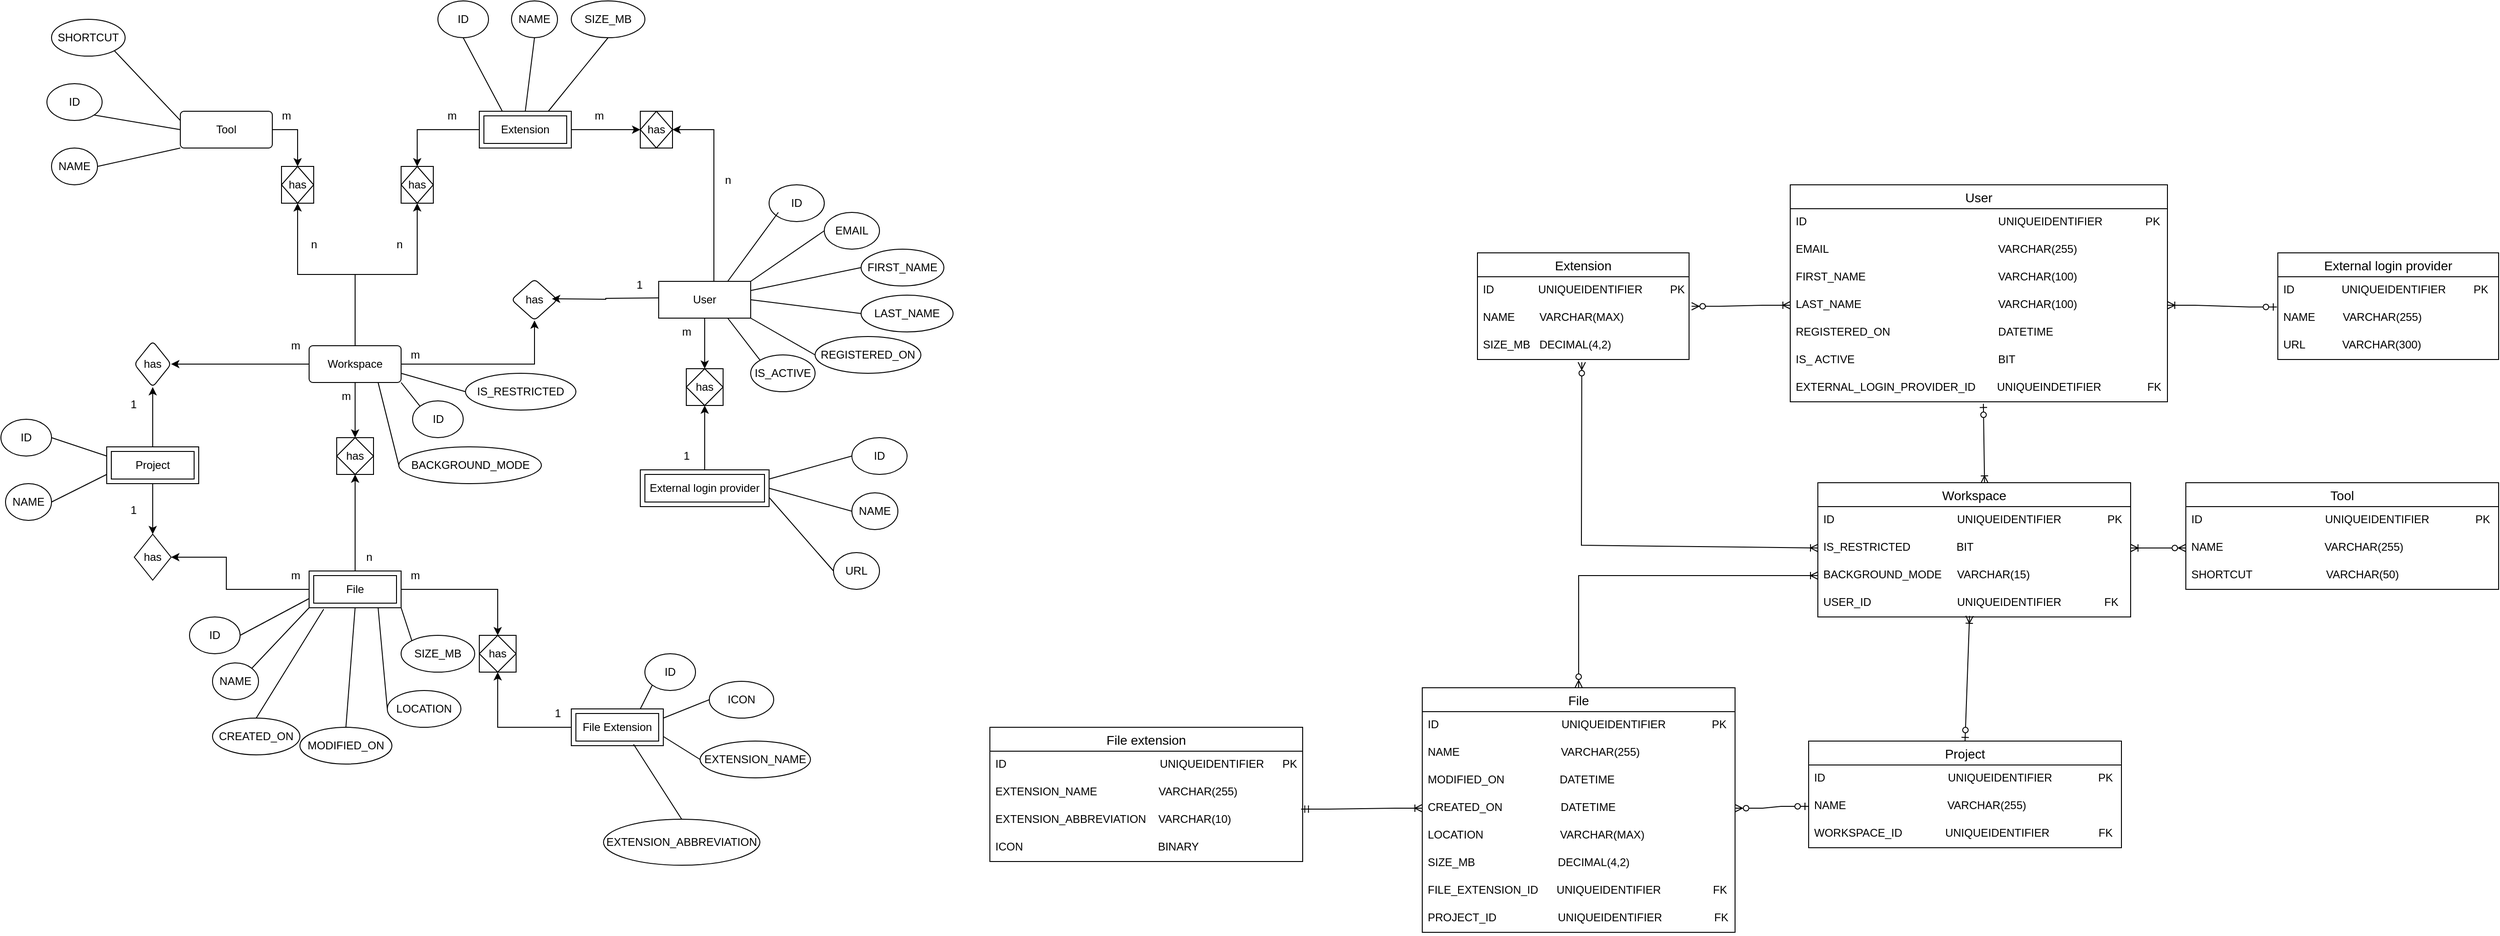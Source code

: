 <mxfile version="24.9.1">
  <diagram name="Page-1" id="5I0gq4m4eIk-njCCJgi4">
    <mxGraphModel dx="1590" dy="997" grid="1" gridSize="10" guides="1" tooltips="1" connect="1" arrows="1" fold="1" page="1" pageScale="1" pageWidth="850" pageHeight="1100" math="0" shadow="0">
      <root>
        <mxCell id="0" />
        <mxCell id="1" parent="0" />
        <mxCell id="QxzIvFPPsnq7uUaEhteo-12" value="" style="edgeStyle=orthogonalEdgeStyle;rounded=0;orthogonalLoop=1;jettySize=auto;html=1;" parent="1" source="QxzIvFPPsnq7uUaEhteo-4" target="QxzIvFPPsnq7uUaEhteo-10" edge="1">
          <mxGeometry relative="1" as="geometry" />
        </mxCell>
        <mxCell id="QxzIvFPPsnq7uUaEhteo-20" value="" style="edgeStyle=orthogonalEdgeStyle;rounded=0;orthogonalLoop=1;jettySize=auto;html=1;" parent="1" source="QxzIvFPPsnq7uUaEhteo-4" target="QxzIvFPPsnq7uUaEhteo-19" edge="1">
          <mxGeometry relative="1" as="geometry" />
        </mxCell>
        <mxCell id="QxzIvFPPsnq7uUaEhteo-4" value="Project" style="shape=ext;margin=3;double=1;whiteSpace=wrap;html=1;align=center;" parent="1" vertex="1">
          <mxGeometry x="120" y="555" width="100" height="40" as="geometry" />
        </mxCell>
        <mxCell id="QxzIvFPPsnq7uUaEhteo-11" value="" style="edgeStyle=orthogonalEdgeStyle;rounded=0;orthogonalLoop=1;jettySize=auto;html=1;" parent="1" source="QxzIvFPPsnq7uUaEhteo-5" target="QxzIvFPPsnq7uUaEhteo-10" edge="1">
          <mxGeometry relative="1" as="geometry" />
        </mxCell>
        <mxCell id="QxzIvFPPsnq7uUaEhteo-26" value="" style="edgeStyle=orthogonalEdgeStyle;rounded=0;orthogonalLoop=1;jettySize=auto;html=1;" parent="1" source="QxzIvFPPsnq7uUaEhteo-5" target="QxzIvFPPsnq7uUaEhteo-24" edge="1">
          <mxGeometry relative="1" as="geometry" />
        </mxCell>
        <mxCell id="QxzIvFPPsnq7uUaEhteo-32" value="" style="edgeStyle=orthogonalEdgeStyle;rounded=0;orthogonalLoop=1;jettySize=auto;html=1;" parent="1" source="QxzIvFPPsnq7uUaEhteo-5" target="QxzIvFPPsnq7uUaEhteo-31" edge="1">
          <mxGeometry relative="1" as="geometry" />
        </mxCell>
        <mxCell id="QxzIvFPPsnq7uUaEhteo-39" style="edgeStyle=orthogonalEdgeStyle;rounded=0;orthogonalLoop=1;jettySize=auto;html=1;entryX=0.5;entryY=1;entryDx=0;entryDy=0;" parent="1" source="QxzIvFPPsnq7uUaEhteo-5" target="QxzIvFPPsnq7uUaEhteo-37" edge="1">
          <mxGeometry relative="1" as="geometry" />
        </mxCell>
        <mxCell id="QxzIvFPPsnq7uUaEhteo-49" value="" style="edgeStyle=orthogonalEdgeStyle;rounded=0;orthogonalLoop=1;jettySize=auto;html=1;" parent="1" source="QxzIvFPPsnq7uUaEhteo-5" target="QxzIvFPPsnq7uUaEhteo-48" edge="1">
          <mxGeometry relative="1" as="geometry" />
        </mxCell>
        <mxCell id="QxzIvFPPsnq7uUaEhteo-5" value="Workspace" style="rounded=1;arcSize=10;whiteSpace=wrap;html=1;align=center;" parent="1" vertex="1">
          <mxGeometry x="340" y="445" width="100" height="40" as="geometry" />
        </mxCell>
        <mxCell id="QxzIvFPPsnq7uUaEhteo-21" value="" style="edgeStyle=orthogonalEdgeStyle;rounded=0;orthogonalLoop=1;jettySize=auto;html=1;exitX=0;exitY=0.5;exitDx=0;exitDy=0;entryX=1;entryY=0.5;entryDx=0;entryDy=0;" parent="1" target="QxzIvFPPsnq7uUaEhteo-19" edge="1">
          <mxGeometry relative="1" as="geometry">
            <Array as="points">
              <mxPoint x="250" y="710" />
              <mxPoint x="250" y="675" />
            </Array>
            <mxPoint x="339.94" y="710.01" as="sourcePoint" />
            <mxPoint x="169.999" y="699.936" as="targetPoint" />
          </mxGeometry>
        </mxCell>
        <mxCell id="QxzIvFPPsnq7uUaEhteo-25" value="" style="edgeStyle=orthogonalEdgeStyle;rounded=0;orthogonalLoop=1;jettySize=auto;html=1;" parent="1" source="QxzIvFPPsnq7uUaEhteo-6" target="QxzIvFPPsnq7uUaEhteo-24" edge="1">
          <mxGeometry relative="1" as="geometry" />
        </mxCell>
        <mxCell id="16yrcvZxFUf8P6aVs9JN-54" style="edgeStyle=orthogonalEdgeStyle;rounded=0;orthogonalLoop=1;jettySize=auto;html=1;exitX=1;exitY=0.5;exitDx=0;exitDy=0;" parent="1" source="QxzIvFPPsnq7uUaEhteo-6" target="16yrcvZxFUf8P6aVs9JN-53" edge="1">
          <mxGeometry relative="1" as="geometry" />
        </mxCell>
        <mxCell id="QxzIvFPPsnq7uUaEhteo-6" value="File" style="shape=ext;margin=3;double=1;whiteSpace=wrap;html=1;align=center;" parent="1" vertex="1">
          <mxGeometry x="340" y="690" width="100" height="40" as="geometry" />
        </mxCell>
        <mxCell id="QxzIvFPPsnq7uUaEhteo-38" value="" style="edgeStyle=orthogonalEdgeStyle;rounded=0;orthogonalLoop=1;jettySize=auto;html=1;" parent="1" source="QxzIvFPPsnq7uUaEhteo-7" target="QxzIvFPPsnq7uUaEhteo-37" edge="1">
          <mxGeometry relative="1" as="geometry" />
        </mxCell>
        <mxCell id="QxzIvFPPsnq7uUaEhteo-44" value="" style="edgeStyle=orthogonalEdgeStyle;rounded=0;orthogonalLoop=1;jettySize=auto;html=1;" parent="1" source="QxzIvFPPsnq7uUaEhteo-7" target="QxzIvFPPsnq7uUaEhteo-43" edge="1">
          <mxGeometry relative="1" as="geometry" />
        </mxCell>
        <mxCell id="QxzIvFPPsnq7uUaEhteo-7" value="Extension" style="shape=ext;margin=3;double=1;whiteSpace=wrap;html=1;align=center;" parent="1" vertex="1">
          <mxGeometry x="525" y="190" width="100" height="40" as="geometry" />
        </mxCell>
        <mxCell id="QxzIvFPPsnq7uUaEhteo-33" style="edgeStyle=orthogonalEdgeStyle;rounded=0;orthogonalLoop=1;jettySize=auto;html=1;entryX=0.5;entryY=0;entryDx=0;entryDy=0;" parent="1" source="QxzIvFPPsnq7uUaEhteo-8" target="QxzIvFPPsnq7uUaEhteo-31" edge="1">
          <mxGeometry relative="1" as="geometry" />
        </mxCell>
        <mxCell id="QxzIvFPPsnq7uUaEhteo-8" value="Tool" style="rounded=1;arcSize=10;whiteSpace=wrap;html=1;align=center;" parent="1" vertex="1">
          <mxGeometry x="200" y="190" width="100" height="40" as="geometry" />
        </mxCell>
        <mxCell id="QxzIvFPPsnq7uUaEhteo-10" value="has" style="rhombus;whiteSpace=wrap;html=1;rounded=1;arcSize=10;" parent="1" vertex="1">
          <mxGeometry x="150" y="440" width="40" height="50" as="geometry" />
        </mxCell>
        <mxCell id="QxzIvFPPsnq7uUaEhteo-14" value="1" style="text;strokeColor=none;fillColor=none;spacingLeft=4;spacingRight=4;overflow=hidden;rotatable=0;points=[[0,0.5],[1,0.5]];portConstraint=eastwest;fontSize=12;whiteSpace=wrap;html=1;" parent="1" vertex="1">
          <mxGeometry x="140" y="495" width="40" height="30" as="geometry" />
        </mxCell>
        <mxCell id="QxzIvFPPsnq7uUaEhteo-15" value="m" style="text;html=1;align=center;verticalAlign=middle;resizable=0;points=[];autosize=1;strokeColor=none;fillColor=none;" parent="1" vertex="1">
          <mxGeometry x="310" y="430" width="30" height="30" as="geometry" />
        </mxCell>
        <mxCell id="QxzIvFPPsnq7uUaEhteo-19" value="has" style="rhombus;whiteSpace=wrap;html=1;" parent="1" vertex="1">
          <mxGeometry x="150" y="650" width="40" height="50" as="geometry" />
        </mxCell>
        <mxCell id="QxzIvFPPsnq7uUaEhteo-22" value="m" style="text;html=1;align=center;verticalAlign=middle;resizable=0;points=[];autosize=1;strokeColor=none;fillColor=none;" parent="1" vertex="1">
          <mxGeometry x="310" y="680" width="30" height="30" as="geometry" />
        </mxCell>
        <mxCell id="QxzIvFPPsnq7uUaEhteo-23" value="1" style="text;strokeColor=none;fillColor=none;spacingLeft=4;spacingRight=4;overflow=hidden;rotatable=0;points=[[0,0.5],[1,0.5]];portConstraint=eastwest;fontSize=12;whiteSpace=wrap;html=1;" parent="1" vertex="1">
          <mxGeometry x="140" y="610" width="40" height="30" as="geometry" />
        </mxCell>
        <mxCell id="QxzIvFPPsnq7uUaEhteo-24" value="has" style="shape=associativeEntity;whiteSpace=wrap;html=1;align=center;" parent="1" vertex="1">
          <mxGeometry x="370" y="545" width="40" height="40" as="geometry" />
        </mxCell>
        <mxCell id="QxzIvFPPsnq7uUaEhteo-28" value="n" style="text;html=1;align=center;verticalAlign=middle;resizable=0;points=[];autosize=1;strokeColor=none;fillColor=none;" parent="1" vertex="1">
          <mxGeometry x="390" y="660" width="30" height="30" as="geometry" />
        </mxCell>
        <mxCell id="QxzIvFPPsnq7uUaEhteo-31" value="has" style="shape=associativeEntity;whiteSpace=wrap;html=1;align=center;" parent="1" vertex="1">
          <mxGeometry x="310" y="250" width="35" height="40" as="geometry" />
        </mxCell>
        <mxCell id="QxzIvFPPsnq7uUaEhteo-34" value="m" style="text;html=1;align=center;verticalAlign=middle;resizable=0;points=[];autosize=1;strokeColor=none;fillColor=none;" parent="1" vertex="1">
          <mxGeometry x="300" y="180" width="30" height="30" as="geometry" />
        </mxCell>
        <mxCell id="QxzIvFPPsnq7uUaEhteo-35" value="n" style="text;html=1;align=center;verticalAlign=middle;resizable=0;points=[];autosize=1;strokeColor=none;fillColor=none;" parent="1" vertex="1">
          <mxGeometry x="330" y="320" width="30" height="30" as="geometry" />
        </mxCell>
        <mxCell id="QxzIvFPPsnq7uUaEhteo-37" value="has" style="shape=associativeEntity;whiteSpace=wrap;html=1;align=center;" parent="1" vertex="1">
          <mxGeometry x="440" y="250" width="35" height="40" as="geometry" />
        </mxCell>
        <mxCell id="QxzIvFPPsnq7uUaEhteo-40" value="n" style="text;html=1;align=center;verticalAlign=middle;resizable=0;points=[];autosize=1;strokeColor=none;fillColor=none;" parent="1" vertex="1">
          <mxGeometry x="422.5" y="320" width="30" height="30" as="geometry" />
        </mxCell>
        <mxCell id="QxzIvFPPsnq7uUaEhteo-41" value="m" style="text;html=1;align=center;verticalAlign=middle;resizable=0;points=[];autosize=1;strokeColor=none;fillColor=none;" parent="1" vertex="1">
          <mxGeometry x="480" y="180" width="30" height="30" as="geometry" />
        </mxCell>
        <mxCell id="QxzIvFPPsnq7uUaEhteo-45" style="edgeStyle=orthogonalEdgeStyle;rounded=0;orthogonalLoop=1;jettySize=auto;html=1;" parent="1" source="QxzIvFPPsnq7uUaEhteo-42" target="QxzIvFPPsnq7uUaEhteo-43" edge="1">
          <mxGeometry relative="1" as="geometry">
            <Array as="points">
              <mxPoint x="780" y="210" />
            </Array>
          </mxGeometry>
        </mxCell>
        <mxCell id="16yrcvZxFUf8P6aVs9JN-19" value="" style="edgeStyle=orthogonalEdgeStyle;rounded=0;orthogonalLoop=1;jettySize=auto;html=1;" parent="1" source="QxzIvFPPsnq7uUaEhteo-42" target="16yrcvZxFUf8P6aVs9JN-18" edge="1">
          <mxGeometry relative="1" as="geometry" />
        </mxCell>
        <mxCell id="QxzIvFPPsnq7uUaEhteo-42" value="User" style="whiteSpace=wrap;html=1;align=center;" parent="1" vertex="1">
          <mxGeometry x="720" y="375" width="100" height="40" as="geometry" />
        </mxCell>
        <mxCell id="QxzIvFPPsnq7uUaEhteo-43" value="has" style="shape=associativeEntity;whiteSpace=wrap;html=1;align=center;" parent="1" vertex="1">
          <mxGeometry x="700" y="190" width="35" height="40" as="geometry" />
        </mxCell>
        <mxCell id="QxzIvFPPsnq7uUaEhteo-46" value="m" style="text;html=1;align=center;verticalAlign=middle;resizable=0;points=[];autosize=1;strokeColor=none;fillColor=none;" parent="1" vertex="1">
          <mxGeometry x="640" y="180" width="30" height="30" as="geometry" />
        </mxCell>
        <mxCell id="QxzIvFPPsnq7uUaEhteo-47" value="n" style="text;html=1;align=center;verticalAlign=middle;resizable=0;points=[];autosize=1;strokeColor=none;fillColor=none;" parent="1" vertex="1">
          <mxGeometry x="780" y="250" width="30" height="30" as="geometry" />
        </mxCell>
        <mxCell id="QxzIvFPPsnq7uUaEhteo-48" value="has" style="rhombus;whiteSpace=wrap;html=1;rounded=1;arcSize=10;" parent="1" vertex="1">
          <mxGeometry x="560" y="372.5" width="50" height="45" as="geometry" />
        </mxCell>
        <mxCell id="QxzIvFPPsnq7uUaEhteo-50" style="edgeStyle=orthogonalEdgeStyle;rounded=0;orthogonalLoop=1;jettySize=auto;html=1;entryX=0.88;entryY=0.522;entryDx=0;entryDy=0;entryPerimeter=0;" parent="1" edge="1">
          <mxGeometry relative="1" as="geometry">
            <mxPoint x="720" y="393" as="sourcePoint" />
            <mxPoint x="604" y="393.99" as="targetPoint" />
          </mxGeometry>
        </mxCell>
        <mxCell id="QxzIvFPPsnq7uUaEhteo-51" value="1" style="text;strokeColor=none;fillColor=none;spacingLeft=4;spacingRight=4;overflow=hidden;rotatable=0;points=[[0,0.5],[1,0.5]];portConstraint=eastwest;fontSize=12;whiteSpace=wrap;html=1;" parent="1" vertex="1">
          <mxGeometry x="690" y="365" width="40" height="30" as="geometry" />
        </mxCell>
        <mxCell id="QxzIvFPPsnq7uUaEhteo-52" value="m" style="text;html=1;align=center;verticalAlign=middle;resizable=0;points=[];autosize=1;strokeColor=none;fillColor=none;" parent="1" vertex="1">
          <mxGeometry x="440" y="440" width="30" height="30" as="geometry" />
        </mxCell>
        <mxCell id="16yrcvZxFUf8P6aVs9JN-1" value="ID" style="ellipse;whiteSpace=wrap;html=1;" parent="1" vertex="1">
          <mxGeometry x="55" y="160" width="60" height="40" as="geometry" />
        </mxCell>
        <mxCell id="16yrcvZxFUf8P6aVs9JN-2" value="SHORTCUT" style="ellipse;whiteSpace=wrap;html=1;" parent="1" vertex="1">
          <mxGeometry x="60" y="90" width="80" height="40" as="geometry" />
        </mxCell>
        <mxCell id="16yrcvZxFUf8P6aVs9JN-3" value="NAME" style="ellipse;whiteSpace=wrap;html=1;" parent="1" vertex="1">
          <mxGeometry x="60" y="230" width="50" height="40" as="geometry" />
        </mxCell>
        <mxCell id="16yrcvZxFUf8P6aVs9JN-14" value="" style="endArrow=none;html=1;rounded=0;exitX=1;exitY=0.5;exitDx=0;exitDy=0;entryX=0;entryY=1;entryDx=0;entryDy=0;" parent="1" source="16yrcvZxFUf8P6aVs9JN-3" target="QxzIvFPPsnq7uUaEhteo-8" edge="1">
          <mxGeometry width="50" height="50" relative="1" as="geometry">
            <mxPoint x="110" y="260" as="sourcePoint" />
            <mxPoint x="200" y="220" as="targetPoint" />
          </mxGeometry>
        </mxCell>
        <mxCell id="16yrcvZxFUf8P6aVs9JN-15" value="" style="endArrow=none;html=1;rounded=0;exitX=1;exitY=1;exitDx=0;exitDy=0;" parent="1" source="16yrcvZxFUf8P6aVs9JN-1" edge="1">
          <mxGeometry width="50" height="50" relative="1" as="geometry">
            <mxPoint x="150" y="200" as="sourcePoint" />
            <mxPoint x="200" y="210" as="targetPoint" />
          </mxGeometry>
        </mxCell>
        <mxCell id="16yrcvZxFUf8P6aVs9JN-16" value="" style="endArrow=none;html=1;rounded=0;exitX=0;exitY=0.25;exitDx=0;exitDy=0;entryX=1;entryY=1;entryDx=0;entryDy=0;" parent="1" source="QxzIvFPPsnq7uUaEhteo-8" target="16yrcvZxFUf8P6aVs9JN-2" edge="1">
          <mxGeometry width="50" height="50" relative="1" as="geometry">
            <mxPoint x="190" y="180" as="sourcePoint" />
            <mxPoint x="240" y="130" as="targetPoint" />
          </mxGeometry>
        </mxCell>
        <mxCell id="16yrcvZxFUf8P6aVs9JN-20" value="" style="edgeStyle=orthogonalEdgeStyle;rounded=0;orthogonalLoop=1;jettySize=auto;html=1;" parent="1" source="16yrcvZxFUf8P6aVs9JN-17" target="16yrcvZxFUf8P6aVs9JN-18" edge="1">
          <mxGeometry relative="1" as="geometry" />
        </mxCell>
        <mxCell id="16yrcvZxFUf8P6aVs9JN-17" value="External login provider" style="shape=ext;margin=3;double=1;whiteSpace=wrap;html=1;align=center;" parent="1" vertex="1">
          <mxGeometry x="700" y="580" width="140" height="40" as="geometry" />
        </mxCell>
        <mxCell id="16yrcvZxFUf8P6aVs9JN-18" value="has" style="shape=associativeEntity;whiteSpace=wrap;html=1;align=center;" parent="1" vertex="1">
          <mxGeometry x="750" y="470" width="40" height="40" as="geometry" />
        </mxCell>
        <mxCell id="16yrcvZxFUf8P6aVs9JN-21" value="1" style="text;html=1;align=center;verticalAlign=middle;resizable=0;points=[];autosize=1;strokeColor=none;fillColor=none;" parent="1" vertex="1">
          <mxGeometry x="735" y="550" width="30" height="30" as="geometry" />
        </mxCell>
        <mxCell id="16yrcvZxFUf8P6aVs9JN-22" value="m" style="text;html=1;align=center;verticalAlign=middle;resizable=0;points=[];autosize=1;strokeColor=none;fillColor=none;" parent="1" vertex="1">
          <mxGeometry x="735" y="415" width="30" height="30" as="geometry" />
        </mxCell>
        <mxCell id="16yrcvZxFUf8P6aVs9JN-25" value="ID" style="ellipse;whiteSpace=wrap;html=1;" parent="1" vertex="1">
          <mxGeometry x="930" y="545" width="60" height="40" as="geometry" />
        </mxCell>
        <mxCell id="16yrcvZxFUf8P6aVs9JN-26" value="NAME" style="ellipse;whiteSpace=wrap;html=1;" parent="1" vertex="1">
          <mxGeometry x="930" y="605" width="50" height="40" as="geometry" />
        </mxCell>
        <mxCell id="16yrcvZxFUf8P6aVs9JN-27" value="URL" style="ellipse;whiteSpace=wrap;html=1;" parent="1" vertex="1">
          <mxGeometry x="910" y="670" width="50" height="40" as="geometry" />
        </mxCell>
        <mxCell id="16yrcvZxFUf8P6aVs9JN-28" value="" style="endArrow=none;html=1;rounded=0;entryX=0;entryY=0.5;entryDx=0;entryDy=0;exitX=1;exitY=0.75;exitDx=0;exitDy=0;" parent="1" source="16yrcvZxFUf8P6aVs9JN-17" target="16yrcvZxFUf8P6aVs9JN-27" edge="1">
          <mxGeometry width="50" height="50" relative="1" as="geometry">
            <mxPoint x="830" y="700" as="sourcePoint" />
            <mxPoint x="880" y="650" as="targetPoint" />
          </mxGeometry>
        </mxCell>
        <mxCell id="16yrcvZxFUf8P6aVs9JN-29" value="" style="endArrow=none;html=1;rounded=0;entryX=0;entryY=0.5;entryDx=0;entryDy=0;exitX=1;exitY=0.5;exitDx=0;exitDy=0;" parent="1" source="16yrcvZxFUf8P6aVs9JN-17" target="16yrcvZxFUf8P6aVs9JN-26" edge="1">
          <mxGeometry width="50" height="50" relative="1" as="geometry">
            <mxPoint x="840" y="645" as="sourcePoint" />
            <mxPoint x="890" y="595" as="targetPoint" />
          </mxGeometry>
        </mxCell>
        <mxCell id="16yrcvZxFUf8P6aVs9JN-30" value="" style="endArrow=none;html=1;rounded=0;exitX=0;exitY=0.5;exitDx=0;exitDy=0;entryX=1;entryY=0.25;entryDx=0;entryDy=0;" parent="1" source="16yrcvZxFUf8P6aVs9JN-25" target="16yrcvZxFUf8P6aVs9JN-17" edge="1">
          <mxGeometry width="50" height="50" relative="1" as="geometry">
            <mxPoint x="930" y="570" as="sourcePoint" />
            <mxPoint x="840" y="460" as="targetPoint" />
          </mxGeometry>
        </mxCell>
        <mxCell id="16yrcvZxFUf8P6aVs9JN-32" value="ID" style="ellipse;whiteSpace=wrap;html=1;" parent="1" vertex="1">
          <mxGeometry x="840" y="270" width="60" height="40" as="geometry" />
        </mxCell>
        <mxCell id="16yrcvZxFUf8P6aVs9JN-33" value="EMAIL" style="ellipse;whiteSpace=wrap;html=1;" parent="1" vertex="1">
          <mxGeometry x="900" y="300" width="60" height="40" as="geometry" />
        </mxCell>
        <mxCell id="16yrcvZxFUf8P6aVs9JN-34" value="FIRST_NAME" style="ellipse;whiteSpace=wrap;html=1;" parent="1" vertex="1">
          <mxGeometry x="940" y="340" width="90" height="40" as="geometry" />
        </mxCell>
        <mxCell id="16yrcvZxFUf8P6aVs9JN-35" value="LAST_NAME" style="ellipse;whiteSpace=wrap;html=1;" parent="1" vertex="1">
          <mxGeometry x="940" y="390" width="100" height="40" as="geometry" />
        </mxCell>
        <mxCell id="16yrcvZxFUf8P6aVs9JN-36" value="REGISTERED_ON" style="ellipse;whiteSpace=wrap;html=1;" parent="1" vertex="1">
          <mxGeometry x="890" y="435" width="115" height="40" as="geometry" />
        </mxCell>
        <mxCell id="16yrcvZxFUf8P6aVs9JN-37" value="IS_ACTIVE" style="ellipse;whiteSpace=wrap;html=1;" parent="1" vertex="1">
          <mxGeometry x="820" y="455" width="70" height="40" as="geometry" />
        </mxCell>
        <mxCell id="16yrcvZxFUf8P6aVs9JN-38" value="" style="endArrow=none;html=1;rounded=0;entryX=0;entryY=0.5;entryDx=0;entryDy=0;exitX=1;exitY=0.25;exitDx=0;exitDy=0;" parent="1" source="QxzIvFPPsnq7uUaEhteo-42" target="16yrcvZxFUf8P6aVs9JN-34" edge="1">
          <mxGeometry width="50" height="50" relative="1" as="geometry">
            <mxPoint x="860" y="440" as="sourcePoint" />
            <mxPoint x="910" y="390" as="targetPoint" />
          </mxGeometry>
        </mxCell>
        <mxCell id="16yrcvZxFUf8P6aVs9JN-39" value="" style="endArrow=none;html=1;rounded=0;entryX=0;entryY=0.5;entryDx=0;entryDy=0;exitX=1;exitY=0;exitDx=0;exitDy=0;" parent="1" source="QxzIvFPPsnq7uUaEhteo-42" target="16yrcvZxFUf8P6aVs9JN-33" edge="1">
          <mxGeometry width="50" height="50" relative="1" as="geometry">
            <mxPoint x="840" y="410" as="sourcePoint" />
            <mxPoint x="890" y="360" as="targetPoint" />
          </mxGeometry>
        </mxCell>
        <mxCell id="16yrcvZxFUf8P6aVs9JN-40" value="" style="endArrow=none;html=1;rounded=0;entryX=0.167;entryY=0.75;entryDx=0;entryDy=0;entryPerimeter=0;exitX=0.75;exitY=0;exitDx=0;exitDy=0;" parent="1" source="QxzIvFPPsnq7uUaEhteo-42" target="16yrcvZxFUf8P6aVs9JN-32" edge="1">
          <mxGeometry width="50" height="50" relative="1" as="geometry">
            <mxPoint x="840" y="360" as="sourcePoint" />
            <mxPoint x="890" y="310" as="targetPoint" />
          </mxGeometry>
        </mxCell>
        <mxCell id="16yrcvZxFUf8P6aVs9JN-41" value="" style="endArrow=none;html=1;rounded=0;entryX=0;entryY=0.5;entryDx=0;entryDy=0;exitX=1;exitY=1;exitDx=0;exitDy=0;" parent="1" source="QxzIvFPPsnq7uUaEhteo-42" target="16yrcvZxFUf8P6aVs9JN-36" edge="1">
          <mxGeometry width="50" height="50" relative="1" as="geometry">
            <mxPoint x="820" y="420" as="sourcePoint" />
            <mxPoint x="890" y="435" as="targetPoint" />
          </mxGeometry>
        </mxCell>
        <mxCell id="16yrcvZxFUf8P6aVs9JN-42" value="" style="endArrow=none;html=1;rounded=0;entryX=0;entryY=0.5;entryDx=0;entryDy=0;exitX=1;exitY=0.5;exitDx=0;exitDy=0;" parent="1" source="QxzIvFPPsnq7uUaEhteo-42" target="16yrcvZxFUf8P6aVs9JN-35" edge="1">
          <mxGeometry width="50" height="50" relative="1" as="geometry">
            <mxPoint x="845" y="470" as="sourcePoint" />
            <mxPoint x="895" y="420" as="targetPoint" />
          </mxGeometry>
        </mxCell>
        <mxCell id="16yrcvZxFUf8P6aVs9JN-43" value="" style="endArrow=none;html=1;rounded=0;entryX=0;entryY=0;entryDx=0;entryDy=0;exitX=0.75;exitY=1;exitDx=0;exitDy=0;" parent="1" source="QxzIvFPPsnq7uUaEhteo-42" target="16yrcvZxFUf8P6aVs9JN-37" edge="1">
          <mxGeometry width="50" height="50" relative="1" as="geometry">
            <mxPoint x="590" y="450" as="sourcePoint" />
            <mxPoint x="640" y="400" as="targetPoint" />
          </mxGeometry>
        </mxCell>
        <mxCell id="16yrcvZxFUf8P6aVs9JN-55" style="edgeStyle=orthogonalEdgeStyle;rounded=0;orthogonalLoop=1;jettySize=auto;html=1;exitX=0;exitY=0.5;exitDx=0;exitDy=0;entryX=0.5;entryY=1;entryDx=0;entryDy=0;" parent="1" source="16yrcvZxFUf8P6aVs9JN-44" target="16yrcvZxFUf8P6aVs9JN-53" edge="1">
          <mxGeometry relative="1" as="geometry" />
        </mxCell>
        <mxCell id="16yrcvZxFUf8P6aVs9JN-44" value="File Extension" style="shape=ext;margin=3;double=1;whiteSpace=wrap;html=1;align=center;" parent="1" vertex="1">
          <mxGeometry x="625" y="840" width="100" height="40" as="geometry" />
        </mxCell>
        <mxCell id="16yrcvZxFUf8P6aVs9JN-45" value="EXTENSION_ABBREVIATION" style="ellipse;whiteSpace=wrap;html=1;" parent="1" vertex="1">
          <mxGeometry x="660" y="960" width="170" height="50" as="geometry" />
        </mxCell>
        <mxCell id="16yrcvZxFUf8P6aVs9JN-46" value="EXTENSION_NAME" style="ellipse;whiteSpace=wrap;html=1;" parent="1" vertex="1">
          <mxGeometry x="765" y="875" width="120" height="40" as="geometry" />
        </mxCell>
        <mxCell id="16yrcvZxFUf8P6aVs9JN-47" value="ID" style="ellipse;whiteSpace=wrap;html=1;" parent="1" vertex="1">
          <mxGeometry x="705" y="780" width="55" height="40" as="geometry" />
        </mxCell>
        <mxCell id="16yrcvZxFUf8P6aVs9JN-48" value="ICON" style="ellipse;whiteSpace=wrap;html=1;" parent="1" vertex="1">
          <mxGeometry x="775" y="810" width="70" height="40" as="geometry" />
        </mxCell>
        <mxCell id="16yrcvZxFUf8P6aVs9JN-49" value="" style="endArrow=none;html=1;rounded=0;entryX=0.5;entryY=0;entryDx=0;entryDy=0;exitX=0.677;exitY=0.963;exitDx=0;exitDy=0;exitPerimeter=0;" parent="1" source="16yrcvZxFUf8P6aVs9JN-44" target="16yrcvZxFUf8P6aVs9JN-45" edge="1">
          <mxGeometry width="50" height="50" relative="1" as="geometry">
            <mxPoint x="655" y="710" as="sourcePoint" />
            <mxPoint x="705" y="660" as="targetPoint" />
          </mxGeometry>
        </mxCell>
        <mxCell id="16yrcvZxFUf8P6aVs9JN-50" value="" style="endArrow=none;html=1;rounded=0;entryX=0;entryY=0.5;entryDx=0;entryDy=0;exitX=1;exitY=0.75;exitDx=0;exitDy=0;" parent="1" source="16yrcvZxFUf8P6aVs9JN-44" target="16yrcvZxFUf8P6aVs9JN-46" edge="1">
          <mxGeometry width="50" height="50" relative="1" as="geometry">
            <mxPoint x="718" y="881" as="sourcePoint" />
            <mxPoint x="705" y="660" as="targetPoint" />
          </mxGeometry>
        </mxCell>
        <mxCell id="16yrcvZxFUf8P6aVs9JN-51" value="" style="endArrow=none;html=1;rounded=0;entryX=0;entryY=0.5;entryDx=0;entryDy=0;exitX=1;exitY=0.25;exitDx=0;exitDy=0;" parent="1" source="16yrcvZxFUf8P6aVs9JN-44" target="16yrcvZxFUf8P6aVs9JN-48" edge="1">
          <mxGeometry width="50" height="50" relative="1" as="geometry">
            <mxPoint x="655" y="710" as="sourcePoint" />
            <mxPoint x="705" y="660" as="targetPoint" />
          </mxGeometry>
        </mxCell>
        <mxCell id="16yrcvZxFUf8P6aVs9JN-52" value="" style="endArrow=none;html=1;rounded=0;entryX=0;entryY=1;entryDx=0;entryDy=0;exitX=0.75;exitY=0;exitDx=0;exitDy=0;" parent="1" source="16yrcvZxFUf8P6aVs9JN-44" target="16yrcvZxFUf8P6aVs9JN-47" edge="1">
          <mxGeometry width="50" height="50" relative="1" as="geometry">
            <mxPoint x="655" y="710" as="sourcePoint" />
            <mxPoint x="705" y="660" as="targetPoint" />
          </mxGeometry>
        </mxCell>
        <mxCell id="16yrcvZxFUf8P6aVs9JN-53" value="has" style="shape=associativeEntity;whiteSpace=wrap;html=1;align=center;" parent="1" vertex="1">
          <mxGeometry x="525" y="760" width="40" height="40" as="geometry" />
        </mxCell>
        <mxCell id="16yrcvZxFUf8P6aVs9JN-56" value="m" style="text;html=1;align=center;verticalAlign=middle;resizable=0;points=[];autosize=1;strokeColor=none;fillColor=none;" parent="1" vertex="1">
          <mxGeometry x="440" y="680" width="30" height="30" as="geometry" />
        </mxCell>
        <mxCell id="16yrcvZxFUf8P6aVs9JN-57" value="1" style="text;html=1;align=center;verticalAlign=middle;resizable=0;points=[];autosize=1;strokeColor=none;fillColor=none;" parent="1" vertex="1">
          <mxGeometry x="595" y="830" width="30" height="30" as="geometry" />
        </mxCell>
        <mxCell id="16yrcvZxFUf8P6aVs9JN-58" value="ID" style="ellipse;whiteSpace=wrap;html=1;" parent="1" vertex="1">
          <mxGeometry x="210" y="740" width="55" height="40" as="geometry" />
        </mxCell>
        <mxCell id="16yrcvZxFUf8P6aVs9JN-59" value="NAME" style="ellipse;whiteSpace=wrap;html=1;" parent="1" vertex="1">
          <mxGeometry x="235" y="790" width="50" height="40" as="geometry" />
        </mxCell>
        <mxCell id="16yrcvZxFUf8P6aVs9JN-60" value="CREATED_ON" style="ellipse;whiteSpace=wrap;html=1;" parent="1" vertex="1">
          <mxGeometry x="235" y="850" width="95" height="40" as="geometry" />
        </mxCell>
        <mxCell id="16yrcvZxFUf8P6aVs9JN-61" value="MODIFIED_ON" style="ellipse;whiteSpace=wrap;html=1;" parent="1" vertex="1">
          <mxGeometry x="330" y="860" width="100" height="40" as="geometry" />
        </mxCell>
        <mxCell id="16yrcvZxFUf8P6aVs9JN-62" value="LOCATION" style="ellipse;whiteSpace=wrap;html=1;" parent="1" vertex="1">
          <mxGeometry x="425" y="820" width="80" height="40" as="geometry" />
        </mxCell>
        <mxCell id="16yrcvZxFUf8P6aVs9JN-63" value="SIZE_MB" style="ellipse;whiteSpace=wrap;html=1;" parent="1" vertex="1">
          <mxGeometry x="440" y="760" width="80" height="40" as="geometry" />
        </mxCell>
        <mxCell id="16yrcvZxFUf8P6aVs9JN-66" value="" style="endArrow=none;html=1;rounded=0;exitX=0;exitY=0;exitDx=0;exitDy=0;entryX=1;entryY=1;entryDx=0;entryDy=0;" parent="1" source="16yrcvZxFUf8P6aVs9JN-63" target="QxzIvFPPsnq7uUaEhteo-6" edge="1">
          <mxGeometry width="50" height="50" relative="1" as="geometry">
            <mxPoint x="590" y="680" as="sourcePoint" />
            <mxPoint x="640" y="630" as="targetPoint" />
          </mxGeometry>
        </mxCell>
        <mxCell id="16yrcvZxFUf8P6aVs9JN-67" value="" style="endArrow=none;html=1;rounded=0;exitX=0;exitY=0.5;exitDx=0;exitDy=0;entryX=0.75;entryY=1;entryDx=0;entryDy=0;" parent="1" source="16yrcvZxFUf8P6aVs9JN-62" target="QxzIvFPPsnq7uUaEhteo-6" edge="1">
          <mxGeometry width="50" height="50" relative="1" as="geometry">
            <mxPoint x="590" y="680" as="sourcePoint" />
            <mxPoint x="640" y="630" as="targetPoint" />
          </mxGeometry>
        </mxCell>
        <mxCell id="16yrcvZxFUf8P6aVs9JN-68" value="" style="endArrow=none;html=1;rounded=0;exitX=0.5;exitY=0;exitDx=0;exitDy=0;entryX=0.5;entryY=1;entryDx=0;entryDy=0;" parent="1" source="16yrcvZxFUf8P6aVs9JN-61" target="QxzIvFPPsnq7uUaEhteo-6" edge="1">
          <mxGeometry width="50" height="50" relative="1" as="geometry">
            <mxPoint x="590" y="680" as="sourcePoint" />
            <mxPoint x="640" y="630" as="targetPoint" />
          </mxGeometry>
        </mxCell>
        <mxCell id="16yrcvZxFUf8P6aVs9JN-69" value="" style="endArrow=none;html=1;rounded=0;exitX=0.5;exitY=0;exitDx=0;exitDy=0;entryX=0.159;entryY=1.037;entryDx=0;entryDy=0;entryPerimeter=0;" parent="1" source="16yrcvZxFUf8P6aVs9JN-60" target="QxzIvFPPsnq7uUaEhteo-6" edge="1">
          <mxGeometry width="50" height="50" relative="1" as="geometry">
            <mxPoint x="590" y="680" as="sourcePoint" />
            <mxPoint x="640" y="630" as="targetPoint" />
          </mxGeometry>
        </mxCell>
        <mxCell id="16yrcvZxFUf8P6aVs9JN-70" value="" style="endArrow=none;html=1;rounded=0;exitX=1;exitY=0;exitDx=0;exitDy=0;entryX=0;entryY=1;entryDx=0;entryDy=0;" parent="1" source="16yrcvZxFUf8P6aVs9JN-59" target="QxzIvFPPsnq7uUaEhteo-6" edge="1">
          <mxGeometry width="50" height="50" relative="1" as="geometry">
            <mxPoint x="590" y="680" as="sourcePoint" />
            <mxPoint x="640" y="630" as="targetPoint" />
          </mxGeometry>
        </mxCell>
        <mxCell id="16yrcvZxFUf8P6aVs9JN-71" value="" style="endArrow=none;html=1;rounded=0;exitX=1;exitY=0.5;exitDx=0;exitDy=0;entryX=0;entryY=0.75;entryDx=0;entryDy=0;" parent="1" source="16yrcvZxFUf8P6aVs9JN-58" target="QxzIvFPPsnq7uUaEhteo-6" edge="1">
          <mxGeometry width="50" height="50" relative="1" as="geometry">
            <mxPoint x="590" y="680" as="sourcePoint" />
            <mxPoint x="340" y="730" as="targetPoint" />
          </mxGeometry>
        </mxCell>
        <mxCell id="16yrcvZxFUf8P6aVs9JN-72" value="ID" style="ellipse;whiteSpace=wrap;html=1;" parent="1" vertex="1">
          <mxGeometry x="480" y="70" width="55" height="40" as="geometry" />
        </mxCell>
        <mxCell id="16yrcvZxFUf8P6aVs9JN-73" value="NAME" style="ellipse;whiteSpace=wrap;html=1;" parent="1" vertex="1">
          <mxGeometry x="560" y="70" width="50" height="40" as="geometry" />
        </mxCell>
        <mxCell id="16yrcvZxFUf8P6aVs9JN-74" value="SIZE_MB" style="ellipse;whiteSpace=wrap;html=1;" parent="1" vertex="1">
          <mxGeometry x="625" y="70" width="80" height="40" as="geometry" />
        </mxCell>
        <mxCell id="16yrcvZxFUf8P6aVs9JN-75" value="" style="endArrow=none;html=1;rounded=0;exitX=0.5;exitY=1;exitDx=0;exitDy=0;entryX=0.75;entryY=0;entryDx=0;entryDy=0;" parent="1" source="16yrcvZxFUf8P6aVs9JN-74" target="QxzIvFPPsnq7uUaEhteo-7" edge="1">
          <mxGeometry width="50" height="50" relative="1" as="geometry">
            <mxPoint x="580" y="330" as="sourcePoint" />
            <mxPoint x="630" y="280" as="targetPoint" />
          </mxGeometry>
        </mxCell>
        <mxCell id="16yrcvZxFUf8P6aVs9JN-76" value="" style="endArrow=none;html=1;rounded=0;exitX=0.5;exitY=1;exitDx=0;exitDy=0;entryX=0.5;entryY=0;entryDx=0;entryDy=0;" parent="1" source="16yrcvZxFUf8P6aVs9JN-73" target="QxzIvFPPsnq7uUaEhteo-7" edge="1">
          <mxGeometry width="50" height="50" relative="1" as="geometry">
            <mxPoint x="580" y="330" as="sourcePoint" />
            <mxPoint x="630" y="280" as="targetPoint" />
          </mxGeometry>
        </mxCell>
        <mxCell id="16yrcvZxFUf8P6aVs9JN-77" value="" style="endArrow=none;html=1;rounded=0;exitX=0.5;exitY=1;exitDx=0;exitDy=0;entryX=0.25;entryY=0;entryDx=0;entryDy=0;" parent="1" source="16yrcvZxFUf8P6aVs9JN-72" target="QxzIvFPPsnq7uUaEhteo-7" edge="1">
          <mxGeometry width="50" height="50" relative="1" as="geometry">
            <mxPoint x="580" y="330" as="sourcePoint" />
            <mxPoint x="630" y="280" as="targetPoint" />
          </mxGeometry>
        </mxCell>
        <mxCell id="16yrcvZxFUf8P6aVs9JN-78" value="ID" style="ellipse;whiteSpace=wrap;html=1;" parent="1" vertex="1">
          <mxGeometry x="5" y="525" width="55" height="40" as="geometry" />
        </mxCell>
        <mxCell id="16yrcvZxFUf8P6aVs9JN-79" value="NAME" style="ellipse;whiteSpace=wrap;html=1;" parent="1" vertex="1">
          <mxGeometry x="10" y="595" width="50" height="40" as="geometry" />
        </mxCell>
        <mxCell id="16yrcvZxFUf8P6aVs9JN-80" value="" style="endArrow=none;html=1;rounded=0;exitX=1;exitY=0.5;exitDx=0;exitDy=0;entryX=0;entryY=0.75;entryDx=0;entryDy=0;" parent="1" source="16yrcvZxFUf8P6aVs9JN-79" target="QxzIvFPPsnq7uUaEhteo-4" edge="1">
          <mxGeometry width="50" height="50" relative="1" as="geometry">
            <mxPoint x="580" y="560" as="sourcePoint" />
            <mxPoint x="630" y="510" as="targetPoint" />
          </mxGeometry>
        </mxCell>
        <mxCell id="16yrcvZxFUf8P6aVs9JN-81" value="" style="endArrow=none;html=1;rounded=0;exitX=1;exitY=0.5;exitDx=0;exitDy=0;entryX=0;entryY=0.25;entryDx=0;entryDy=0;" parent="1" source="16yrcvZxFUf8P6aVs9JN-78" target="QxzIvFPPsnq7uUaEhteo-4" edge="1">
          <mxGeometry width="50" height="50" relative="1" as="geometry">
            <mxPoint x="580" y="560" as="sourcePoint" />
            <mxPoint x="630" y="510" as="targetPoint" />
          </mxGeometry>
        </mxCell>
        <mxCell id="16yrcvZxFUf8P6aVs9JN-83" value="ID" style="ellipse;whiteSpace=wrap;html=1;" parent="1" vertex="1">
          <mxGeometry x="452.5" y="505" width="55" height="40" as="geometry" />
        </mxCell>
        <mxCell id="16yrcvZxFUf8P6aVs9JN-84" value="IS_RESTRICTED" style="ellipse;whiteSpace=wrap;html=1;" parent="1" vertex="1">
          <mxGeometry x="510" y="475" width="120" height="40" as="geometry" />
        </mxCell>
        <mxCell id="16yrcvZxFUf8P6aVs9JN-85" value="BACKGROUND_MODE" style="ellipse;whiteSpace=wrap;html=1;" parent="1" vertex="1">
          <mxGeometry x="437.5" y="555" width="155" height="40" as="geometry" />
        </mxCell>
        <mxCell id="16yrcvZxFUf8P6aVs9JN-87" value="" style="endArrow=none;html=1;rounded=0;exitX=0;exitY=0.5;exitDx=0;exitDy=0;entryX=0.75;entryY=1;entryDx=0;entryDy=0;" parent="1" source="16yrcvZxFUf8P6aVs9JN-85" target="QxzIvFPPsnq7uUaEhteo-5" edge="1">
          <mxGeometry width="50" height="50" relative="1" as="geometry">
            <mxPoint x="580" y="560" as="sourcePoint" />
            <mxPoint x="630" y="510" as="targetPoint" />
          </mxGeometry>
        </mxCell>
        <mxCell id="16yrcvZxFUf8P6aVs9JN-88" value="" style="endArrow=none;html=1;rounded=0;exitX=0;exitY=0.5;exitDx=0;exitDy=0;entryX=1;entryY=0.75;entryDx=0;entryDy=0;" parent="1" source="16yrcvZxFUf8P6aVs9JN-84" target="QxzIvFPPsnq7uUaEhteo-5" edge="1">
          <mxGeometry width="50" height="50" relative="1" as="geometry">
            <mxPoint x="580" y="560" as="sourcePoint" />
            <mxPoint x="630" y="510" as="targetPoint" />
          </mxGeometry>
        </mxCell>
        <mxCell id="16yrcvZxFUf8P6aVs9JN-89" value="" style="endArrow=none;html=1;rounded=0;exitX=0;exitY=0;exitDx=0;exitDy=0;entryX=1;entryY=1;entryDx=0;entryDy=0;" parent="1" source="16yrcvZxFUf8P6aVs9JN-83" target="QxzIvFPPsnq7uUaEhteo-5" edge="1">
          <mxGeometry width="50" height="50" relative="1" as="geometry">
            <mxPoint x="580" y="560" as="sourcePoint" />
            <mxPoint x="630" y="510" as="targetPoint" />
          </mxGeometry>
        </mxCell>
        <mxCell id="16yrcvZxFUf8P6aVs9JN-112" value="" style="edgeStyle=entityRelationEdgeStyle;fontSize=12;html=1;endArrow=ERoneToMany;startArrow=ERmandOne;rounded=0;entryX=0;entryY=0.5;entryDx=0;entryDy=0;exitX=0.995;exitY=0.1;exitDx=0;exitDy=0;exitPerimeter=0;" parent="1" source="ZNygfHk2cqa3fx--3s6A-69" target="ZNygfHk2cqa3fx--3s6A-57" edge="1">
          <mxGeometry width="100" height="100" relative="1" as="geometry">
            <mxPoint x="310" y="762" as="sourcePoint" />
            <mxPoint x="410" y="662" as="targetPoint" />
          </mxGeometry>
        </mxCell>
        <mxCell id="16yrcvZxFUf8P6aVs9JN-113" value="" style="edgeStyle=entityRelationEdgeStyle;fontSize=12;html=1;endArrow=ERzeroToMany;startArrow=ERzeroToOne;rounded=0;entryX=1;entryY=0.5;entryDx=0;entryDy=0;exitX=0;exitY=0.5;exitDx=0;exitDy=0;" parent="1" source="ZNygfHk2cqa3fx--3s6A-52" target="ZNygfHk2cqa3fx--3s6A-57" edge="1">
          <mxGeometry width="100" height="100" relative="1" as="geometry">
            <mxPoint x="920" y="792" as="sourcePoint" />
            <mxPoint x="1020" y="692" as="targetPoint" />
          </mxGeometry>
        </mxCell>
        <mxCell id="16yrcvZxFUf8P6aVs9JN-114" value="m" style="text;html=1;align=center;verticalAlign=middle;resizable=0;points=[];autosize=1;strokeColor=none;fillColor=none;" parent="1" vertex="1">
          <mxGeometry x="365" y="485" width="30" height="30" as="geometry" />
        </mxCell>
        <mxCell id="16yrcvZxFUf8P6aVs9JN-115" value="" style="fontSize=12;html=1;endArrow=ERoneToMany;startArrow=ERzeroToMany;rounded=0;exitX=0.5;exitY=0;exitDx=0;exitDy=0;entryX=0;entryY=0.5;entryDx=0;entryDy=0;" parent="1" source="ZNygfHk2cqa3fx--3s6A-54" target="ZNygfHk2cqa3fx--3s6A-42" edge="1">
          <mxGeometry width="100" height="100" relative="1" as="geometry">
            <mxPoint x="1050" y="937" as="sourcePoint" />
            <mxPoint x="1120" y="687" as="targetPoint" />
            <Array as="points">
              <mxPoint x="1720" y="695" />
            </Array>
          </mxGeometry>
        </mxCell>
        <mxCell id="16yrcvZxFUf8P6aVs9JN-119" value="" style="fontSize=12;html=1;endArrow=ERoneToMany;startArrow=ERzeroToOne;rounded=0;exitX=0.512;exitY=1.071;exitDx=0;exitDy=0;entryX=0.533;entryY=0.004;entryDx=0;entryDy=0;exitPerimeter=0;entryPerimeter=0;" parent="1" source="ZNygfHk2cqa3fx--3s6A-30" target="ZNygfHk2cqa3fx--3s6A-39" edge="1">
          <mxGeometry width="100" height="100" relative="1" as="geometry">
            <mxPoint x="2149.29" y="506" as="sourcePoint" />
            <mxPoint x="2149.29" y="706" as="targetPoint" />
          </mxGeometry>
        </mxCell>
        <mxCell id="16yrcvZxFUf8P6aVs9JN-120" value="" style="fontSize=12;html=1;endArrow=ERoneToMany;startArrow=ERzeroToMany;rounded=0;entryX=0;entryY=0.5;entryDx=0;entryDy=0;exitX=0.493;exitY=1.095;exitDx=0;exitDy=0;exitPerimeter=0;" parent="1" source="ZNygfHk2cqa3fx--3s6A-17" target="ZNygfHk2cqa3fx--3s6A-41" edge="1">
          <mxGeometry width="100" height="100" relative="1" as="geometry">
            <mxPoint x="480" y="607" as="sourcePoint" />
            <mxPoint x="580" y="507" as="targetPoint" />
            <Array as="points">
              <mxPoint x="1723" y="662" />
            </Array>
          </mxGeometry>
        </mxCell>
        <mxCell id="16yrcvZxFUf8P6aVs9JN-121" value="" style="fontSize=12;html=1;endArrow=ERoneToMany;startArrow=ERzeroToOne;rounded=0;entryX=0.485;entryY=0.962;entryDx=0;entryDy=0;exitX=0.5;exitY=0;exitDx=0;exitDy=0;entryPerimeter=0;" parent="1" source="ZNygfHk2cqa3fx--3s6A-50" target="ZNygfHk2cqa3fx--3s6A-43" edge="1">
          <mxGeometry width="100" height="100" relative="1" as="geometry">
            <mxPoint x="480" y="607" as="sourcePoint" />
            <mxPoint x="580" y="507" as="targetPoint" />
            <Array as="points" />
          </mxGeometry>
        </mxCell>
        <mxCell id="ZNygfHk2cqa3fx--3s6A-14" value="Extension" style="swimlane;fontStyle=0;childLayout=stackLayout;horizontal=1;startSize=26;horizontalStack=0;resizeParent=1;resizeParentMax=0;resizeLast=0;collapsible=1;marginBottom=0;align=center;fontSize=14;" vertex="1" parent="1">
          <mxGeometry x="1610" y="344" width="230" height="116" as="geometry" />
        </mxCell>
        <mxCell id="ZNygfHk2cqa3fx--3s6A-15" value="&lt;div style=&quot;&quot;&gt;&lt;span style=&quot;background-color: initial;&quot;&gt;ID&lt;/span&gt;&lt;span style=&quot;background-color: initial; white-space: pre;&quot;&gt;&#x9;&lt;/span&gt;&amp;nbsp; &amp;nbsp; &amp;nbsp; &amp;nbsp; &amp;nbsp; &lt;span style=&quot;background-color: initial;&quot;&gt;UNIQUEIDENTIFIER&amp;nbsp; &amp;nbsp; &amp;nbsp; &amp;nbsp; &amp;nbsp;PK&lt;/span&gt;&lt;/div&gt;" style="text;strokeColor=none;fillColor=none;spacingLeft=4;spacingRight=4;overflow=hidden;rotatable=0;points=[[0,0.5],[1,0.5]];portConstraint=eastwest;fontSize=12;whiteSpace=wrap;html=1;align=left;" vertex="1" parent="ZNygfHk2cqa3fx--3s6A-14">
          <mxGeometry y="26" width="230" height="30" as="geometry" />
        </mxCell>
        <mxCell id="ZNygfHk2cqa3fx--3s6A-16" value="NAME&amp;nbsp; &amp;nbsp; &amp;nbsp; &amp;nbsp; VARCHAR(MAX)" style="text;strokeColor=none;fillColor=none;spacingLeft=4;spacingRight=4;overflow=hidden;rotatable=0;points=[[0,0.5],[1,0.5]];portConstraint=eastwest;fontSize=12;whiteSpace=wrap;html=1;" vertex="1" parent="ZNygfHk2cqa3fx--3s6A-14">
          <mxGeometry y="56" width="230" height="30" as="geometry" />
        </mxCell>
        <mxCell id="ZNygfHk2cqa3fx--3s6A-17" value="SIZE_MB&amp;nbsp; &amp;nbsp;DECIMAL(4,2)" style="text;strokeColor=none;fillColor=none;spacingLeft=4;spacingRight=4;overflow=hidden;rotatable=0;points=[[0,0.5],[1,0.5]];portConstraint=eastwest;fontSize=12;whiteSpace=wrap;html=1;" vertex="1" parent="ZNygfHk2cqa3fx--3s6A-14">
          <mxGeometry y="86" width="230" height="30" as="geometry" />
        </mxCell>
        <mxCell id="ZNygfHk2cqa3fx--3s6A-18" value="User" style="swimlane;fontStyle=0;childLayout=stackLayout;horizontal=1;startSize=26;horizontalStack=0;resizeParent=1;resizeParentMax=0;resizeLast=0;collapsible=1;marginBottom=0;align=center;fontSize=14;" vertex="1" parent="1">
          <mxGeometry x="1950" y="270" width="410" height="236" as="geometry" />
        </mxCell>
        <mxCell id="ZNygfHk2cqa3fx--3s6A-19" value="&lt;div style=&quot;&quot;&gt;&lt;span style=&quot;background-color: initial;&quot;&gt;ID&lt;/span&gt;&lt;span style=&quot;background-color: initial; white-space: pre;&quot;&gt;&#x9;&lt;/span&gt;&amp;nbsp;&amp;nbsp;&lt;span style=&quot;white-space: pre;&quot;&gt;&#x9;&lt;/span&gt;&lt;span style=&quot;white-space: pre;&quot;&gt;&#x9;&lt;/span&gt;&lt;span style=&quot;white-space: pre;&quot;&gt;&#x9;&lt;/span&gt;&lt;span style=&quot;white-space: pre;&quot;&gt;&#x9;&lt;/span&gt;&lt;span style=&quot;white-space: pre;&quot;&gt;&#x9;&lt;/span&gt;&lt;span style=&quot;white-space: pre;&quot;&gt;&#x9;&lt;/span&gt;&amp;nbsp; &amp;nbsp; &amp;nbsp; &amp;nbsp; &amp;nbsp; &lt;span style=&quot;background-color: initial;&quot;&gt;UNIQUEIDENTIFIER&amp;nbsp; &amp;nbsp; &amp;nbsp; &amp;nbsp; &amp;nbsp; &amp;nbsp; &amp;nbsp; PK&lt;/span&gt;&lt;/div&gt;" style="text;strokeColor=none;fillColor=none;spacingLeft=4;spacingRight=4;overflow=hidden;rotatable=0;points=[[0,0.5],[1,0.5]];portConstraint=eastwest;fontSize=12;whiteSpace=wrap;html=1;align=left;" vertex="1" parent="ZNygfHk2cqa3fx--3s6A-18">
          <mxGeometry y="26" width="410" height="30" as="geometry" />
        </mxCell>
        <mxCell id="ZNygfHk2cqa3fx--3s6A-20" value="EMAIL&amp;nbsp; &amp;nbsp; &amp;nbsp; &amp;nbsp; &lt;span style=&quot;white-space: pre;&quot;&gt;&#x9;&lt;/span&gt;&lt;span style=&quot;white-space: pre;&quot;&gt;&#x9;&lt;/span&gt;&lt;span style=&quot;white-space: pre;&quot;&gt;&#x9;&lt;/span&gt;&lt;span style=&quot;white-space: pre;&quot;&gt;&#x9;&lt;/span&gt;&lt;span style=&quot;white-space: pre;&quot;&gt;&#x9;&lt;/span&gt;&lt;span style=&quot;white-space: pre;&quot;&gt;&#x9;&lt;/span&gt;&amp;nbsp; VARCHAR(255)" style="text;strokeColor=none;fillColor=none;spacingLeft=4;spacingRight=4;overflow=hidden;rotatable=0;points=[[0,0.5],[1,0.5]];portConstraint=eastwest;fontSize=12;whiteSpace=wrap;html=1;" vertex="1" parent="ZNygfHk2cqa3fx--3s6A-18">
          <mxGeometry y="56" width="410" height="30" as="geometry" />
        </mxCell>
        <mxCell id="ZNygfHk2cqa3fx--3s6A-21" value="FIRST_NAME &lt;span style=&quot;white-space: pre;&quot;&gt;&#x9;&lt;/span&gt;&lt;span style=&quot;white-space: pre;&quot;&gt;&#x9;&lt;/span&gt;&lt;span style=&quot;white-space: pre;&quot;&gt;&#x9;&lt;/span&gt;&lt;span style=&quot;white-space: pre;&quot;&gt;&#x9;&lt;/span&gt;&lt;span style=&quot;white-space: pre;&quot;&gt;&#x9;&lt;/span&gt;&amp;nbsp; VARCHAR(100)" style="text;strokeColor=none;fillColor=none;spacingLeft=4;spacingRight=4;overflow=hidden;rotatable=0;points=[[0,0.5],[1,0.5]];portConstraint=eastwest;fontSize=12;whiteSpace=wrap;html=1;" vertex="1" parent="ZNygfHk2cqa3fx--3s6A-18">
          <mxGeometry y="86" width="410" height="30" as="geometry" />
        </mxCell>
        <mxCell id="ZNygfHk2cqa3fx--3s6A-22" value="LAST_NAME &lt;span style=&quot;white-space: pre;&quot;&gt;&#x9;&lt;/span&gt;&lt;span style=&quot;white-space: pre;&quot;&gt;&#x9;&lt;/span&gt;&lt;span style=&quot;white-space: pre;&quot;&gt;&#x9;&lt;/span&gt;&lt;span style=&quot;white-space: pre;&quot;&gt;&#x9;&lt;/span&gt;&lt;span style=&quot;white-space: pre;&quot;&gt;&#x9;&lt;/span&gt;&lt;span style=&quot;white-space: pre;&quot;&gt;&#x9;&lt;/span&gt;&amp;nbsp; VARCHAR(100)" style="text;strokeColor=none;fillColor=none;spacingLeft=4;spacingRight=4;overflow=hidden;rotatable=0;points=[[0,0.5],[1,0.5]];portConstraint=eastwest;fontSize=12;whiteSpace=wrap;html=1;" vertex="1" parent="ZNygfHk2cqa3fx--3s6A-18">
          <mxGeometry y="116" width="410" height="30" as="geometry" />
        </mxCell>
        <mxCell id="ZNygfHk2cqa3fx--3s6A-23" value="REGISTERED_ON&lt;span style=&quot;white-space: pre;&quot;&gt;&#x9;&lt;/span&gt;&lt;span style=&quot;white-space: pre;&quot;&gt;&#x9;&lt;/span&gt;&lt;span style=&quot;white-space: pre;&quot;&gt;&#x9;&lt;/span&gt;&lt;span style=&quot;white-space: pre;&quot;&gt;&#x9;&lt;/span&gt;&amp;nbsp; &amp;nbsp; &amp;nbsp; &amp;nbsp; &amp;nbsp; DATETIME" style="text;strokeColor=none;fillColor=none;spacingLeft=4;spacingRight=4;overflow=hidden;rotatable=0;points=[[0,0.5],[1,0.5]];portConstraint=eastwest;fontSize=12;whiteSpace=wrap;html=1;" vertex="1" parent="ZNygfHk2cqa3fx--3s6A-18">
          <mxGeometry y="146" width="410" height="30" as="geometry" />
        </mxCell>
        <mxCell id="ZNygfHk2cqa3fx--3s6A-24" value="IS_ ACTIVE&lt;span style=&quot;white-space: pre;&quot;&gt;&#x9;&lt;/span&gt;&lt;span style=&quot;white-space: pre;&quot;&gt;&#x9;&lt;/span&gt;&lt;span style=&quot;white-space: pre;&quot;&gt;&#x9;&lt;/span&gt;&lt;span style=&quot;white-space: pre;&quot;&gt;&#x9;&lt;/span&gt;&lt;span style=&quot;white-space: pre;&quot;&gt;&#x9;&lt;/span&gt;&lt;span style=&quot;white-space: pre;&quot;&gt;&#x9;&lt;/span&gt;&amp;nbsp; BIT" style="text;strokeColor=none;fillColor=none;spacingLeft=4;spacingRight=4;overflow=hidden;rotatable=0;points=[[0,0.5],[1,0.5]];portConstraint=eastwest;fontSize=12;whiteSpace=wrap;html=1;" vertex="1" parent="ZNygfHk2cqa3fx--3s6A-18">
          <mxGeometry y="176" width="410" height="30" as="geometry" />
        </mxCell>
        <mxCell id="ZNygfHk2cqa3fx--3s6A-30" value="&lt;span style=&quot;text-wrap-mode: nowrap;&quot;&gt;EXTERNAL_LOGIN_PROVIDER_ID&amp;nbsp; &amp;nbsp; &amp;nbsp; &amp;nbsp;UNIQUEINDETIFIER&amp;nbsp; &amp;nbsp; &amp;nbsp; &amp;nbsp; &amp;nbsp; &amp;nbsp; &amp;nbsp; &amp;nbsp;FK&lt;/span&gt;" style="text;strokeColor=none;fillColor=none;spacingLeft=4;spacingRight=4;overflow=hidden;rotatable=0;points=[[0,0.5],[1,0.5]];portConstraint=eastwest;fontSize=12;whiteSpace=wrap;html=1;" vertex="1" parent="ZNygfHk2cqa3fx--3s6A-18">
          <mxGeometry y="206" width="410" height="30" as="geometry" />
        </mxCell>
        <mxCell id="ZNygfHk2cqa3fx--3s6A-35" value="External login provider" style="swimlane;fontStyle=0;childLayout=stackLayout;horizontal=1;startSize=26;horizontalStack=0;resizeParent=1;resizeParentMax=0;resizeLast=0;collapsible=1;marginBottom=0;align=center;fontSize=14;" vertex="1" parent="1">
          <mxGeometry x="2480" y="344" width="240" height="116" as="geometry" />
        </mxCell>
        <mxCell id="ZNygfHk2cqa3fx--3s6A-36" value="&lt;div style=&quot;&quot;&gt;&lt;span style=&quot;background-color: initial;&quot;&gt;ID&lt;/span&gt;&lt;span style=&quot;background-color: initial; white-space: pre;&quot;&gt;&#x9;&lt;/span&gt;&amp;nbsp; &amp;nbsp; &amp;nbsp; &amp;nbsp; &amp;nbsp; &amp;nbsp;&lt;span style=&quot;background-color: initial;&quot;&gt;UNIQUEIDENTIFIER&amp;nbsp; &amp;nbsp; &amp;nbsp; &amp;nbsp; &amp;nbsp;PK&lt;/span&gt;&lt;/div&gt;" style="text;strokeColor=none;fillColor=none;spacingLeft=4;spacingRight=4;overflow=hidden;rotatable=0;points=[[0,0.5],[1,0.5]];portConstraint=eastwest;fontSize=12;whiteSpace=wrap;html=1;align=left;" vertex="1" parent="ZNygfHk2cqa3fx--3s6A-35">
          <mxGeometry y="26" width="240" height="30" as="geometry" />
        </mxCell>
        <mxCell id="ZNygfHk2cqa3fx--3s6A-37" value="NAME&amp;nbsp; &amp;nbsp; &amp;nbsp; &amp;nbsp; &amp;nbsp;VARCHAR(255)" style="text;strokeColor=none;fillColor=none;spacingLeft=4;spacingRight=4;overflow=hidden;rotatable=0;points=[[0,0.5],[1,0.5]];portConstraint=eastwest;fontSize=12;whiteSpace=wrap;html=1;" vertex="1" parent="ZNygfHk2cqa3fx--3s6A-35">
          <mxGeometry y="56" width="240" height="30" as="geometry" />
        </mxCell>
        <mxCell id="ZNygfHk2cqa3fx--3s6A-38" value="URL&amp;nbsp; &amp;nbsp; &amp;nbsp; &amp;nbsp; &amp;nbsp; &amp;nbsp; VARCHAR(300)" style="text;strokeColor=none;fillColor=none;spacingLeft=4;spacingRight=4;overflow=hidden;rotatable=0;points=[[0,0.5],[1,0.5]];portConstraint=eastwest;fontSize=12;whiteSpace=wrap;html=1;" vertex="1" parent="ZNygfHk2cqa3fx--3s6A-35">
          <mxGeometry y="86" width="240" height="30" as="geometry" />
        </mxCell>
        <mxCell id="ZNygfHk2cqa3fx--3s6A-39" value="Workspace" style="swimlane;fontStyle=0;childLayout=stackLayout;horizontal=1;startSize=26;horizontalStack=0;resizeParent=1;resizeParentMax=0;resizeLast=0;collapsible=1;marginBottom=0;align=center;fontSize=14;" vertex="1" parent="1">
          <mxGeometry x="1980" y="594" width="340" height="146" as="geometry" />
        </mxCell>
        <mxCell id="ZNygfHk2cqa3fx--3s6A-40" value="&lt;div style=&quot;&quot;&gt;&lt;span style=&quot;background-color: initial;&quot;&gt;ID&amp;nbsp; &amp;nbsp; &amp;nbsp; &amp;nbsp; &amp;nbsp; &amp;nbsp; &amp;nbsp; &amp;nbsp; &amp;nbsp; &amp;nbsp; &amp;nbsp; &amp;nbsp; &amp;nbsp; &amp;nbsp; &amp;nbsp; &amp;nbsp; &amp;nbsp; &amp;nbsp; &amp;nbsp; &amp;nbsp;&amp;nbsp;&lt;/span&gt;&lt;span style=&quot;background-color: initial;&quot;&gt;UNIQUEIDENTIFIER&amp;nbsp; &amp;nbsp; &amp;nbsp; &amp;nbsp; &amp;nbsp; &amp;nbsp; &amp;nbsp; &amp;nbsp;PK&lt;/span&gt;&lt;/div&gt;" style="text;strokeColor=none;fillColor=none;spacingLeft=4;spacingRight=4;overflow=hidden;rotatable=0;points=[[0,0.5],[1,0.5]];portConstraint=eastwest;fontSize=12;whiteSpace=wrap;html=1;align=left;" vertex="1" parent="ZNygfHk2cqa3fx--3s6A-39">
          <mxGeometry y="26" width="340" height="30" as="geometry" />
        </mxCell>
        <mxCell id="ZNygfHk2cqa3fx--3s6A-41" value="IS_RESTRICTED&amp;nbsp; &amp;nbsp; &amp;nbsp; &amp;nbsp; &amp;nbsp; &amp;nbsp; &amp;nbsp; &amp;nbsp;BIT" style="text;strokeColor=none;fillColor=none;spacingLeft=4;spacingRight=4;overflow=hidden;rotatable=0;points=[[0,0.5],[1,0.5]];portConstraint=eastwest;fontSize=12;whiteSpace=wrap;html=1;" vertex="1" parent="ZNygfHk2cqa3fx--3s6A-39">
          <mxGeometry y="56" width="340" height="30" as="geometry" />
        </mxCell>
        <mxCell id="ZNygfHk2cqa3fx--3s6A-42" value="BACKGROUND_MODE&amp;nbsp; &amp;nbsp; &amp;nbsp;VARCHAR(15)" style="text;strokeColor=none;fillColor=none;spacingLeft=4;spacingRight=4;overflow=hidden;rotatable=0;points=[[0,0.5],[1,0.5]];portConstraint=eastwest;fontSize=12;whiteSpace=wrap;html=1;" vertex="1" parent="ZNygfHk2cqa3fx--3s6A-39">
          <mxGeometry y="86" width="340" height="30" as="geometry" />
        </mxCell>
        <mxCell id="ZNygfHk2cqa3fx--3s6A-43" value="USER_ID&amp;nbsp; &amp;nbsp; &amp;nbsp; &amp;nbsp; &amp;nbsp; &amp;nbsp; &amp;nbsp; &amp;nbsp; &amp;nbsp; &amp;nbsp; &amp;nbsp; &amp;nbsp; &amp;nbsp; &amp;nbsp; UNIQUEIDENTIFIER&amp;nbsp; &amp;nbsp; &amp;nbsp; &amp;nbsp; &amp;nbsp; &amp;nbsp; &amp;nbsp; FK" style="text;strokeColor=none;fillColor=none;spacingLeft=4;spacingRight=4;overflow=hidden;rotatable=0;points=[[0,0.5],[1,0.5]];portConstraint=eastwest;fontSize=12;whiteSpace=wrap;html=1;" vertex="1" parent="ZNygfHk2cqa3fx--3s6A-39">
          <mxGeometry y="116" width="340" height="30" as="geometry" />
        </mxCell>
        <mxCell id="ZNygfHk2cqa3fx--3s6A-45" value="Tool" style="swimlane;fontStyle=0;childLayout=stackLayout;horizontal=1;startSize=26;horizontalStack=0;resizeParent=1;resizeParentMax=0;resizeLast=0;collapsible=1;marginBottom=0;align=center;fontSize=14;" vertex="1" parent="1">
          <mxGeometry x="2380" y="594" width="340" height="116" as="geometry" />
        </mxCell>
        <mxCell id="ZNygfHk2cqa3fx--3s6A-46" value="&lt;div style=&quot;&quot;&gt;&lt;span style=&quot;background-color: initial;&quot;&gt;ID&amp;nbsp; &amp;nbsp; &amp;nbsp; &amp;nbsp; &amp;nbsp; &amp;nbsp; &amp;nbsp; &amp;nbsp; &amp;nbsp; &amp;nbsp; &amp;nbsp; &amp;nbsp; &amp;nbsp; &amp;nbsp; &amp;nbsp; &amp;nbsp; &amp;nbsp; &amp;nbsp; &amp;nbsp; &amp;nbsp;&amp;nbsp;&lt;/span&gt;&lt;span style=&quot;background-color: initial;&quot;&gt;UNIQUEIDENTIFIER&amp;nbsp; &amp;nbsp; &amp;nbsp; &amp;nbsp; &amp;nbsp; &amp;nbsp; &amp;nbsp; &amp;nbsp;PK&lt;/span&gt;&lt;/div&gt;" style="text;strokeColor=none;fillColor=none;spacingLeft=4;spacingRight=4;overflow=hidden;rotatable=0;points=[[0,0.5],[1,0.5]];portConstraint=eastwest;fontSize=12;whiteSpace=wrap;html=1;align=left;" vertex="1" parent="ZNygfHk2cqa3fx--3s6A-45">
          <mxGeometry y="26" width="340" height="30" as="geometry" />
        </mxCell>
        <mxCell id="ZNygfHk2cqa3fx--3s6A-47" value="NAME&amp;nbsp; &amp;nbsp; &amp;nbsp; &amp;nbsp; &amp;nbsp; &amp;nbsp; &amp;nbsp; &amp;nbsp; &amp;nbsp; &amp;nbsp; &amp;nbsp; &amp;nbsp; &amp;nbsp; &amp;nbsp; &amp;nbsp; &amp;nbsp; &amp;nbsp;VARCHAR(255)" style="text;strokeColor=none;fillColor=none;spacingLeft=4;spacingRight=4;overflow=hidden;rotatable=0;points=[[0,0.5],[1,0.5]];portConstraint=eastwest;fontSize=12;whiteSpace=wrap;html=1;" vertex="1" parent="ZNygfHk2cqa3fx--3s6A-45">
          <mxGeometry y="56" width="340" height="30" as="geometry" />
        </mxCell>
        <mxCell id="ZNygfHk2cqa3fx--3s6A-48" value="SHORTCUT&amp;nbsp; &amp;nbsp; &amp;nbsp; &amp;nbsp; &amp;nbsp; &amp;nbsp; &amp;nbsp; &amp;nbsp; &amp;nbsp; &amp;nbsp; &amp;nbsp; &amp;nbsp; VARCHAR(50)" style="text;strokeColor=none;fillColor=none;spacingLeft=4;spacingRight=4;overflow=hidden;rotatable=0;points=[[0,0.5],[1,0.5]];portConstraint=eastwest;fontSize=12;whiteSpace=wrap;html=1;" vertex="1" parent="ZNygfHk2cqa3fx--3s6A-45">
          <mxGeometry y="86" width="340" height="30" as="geometry" />
        </mxCell>
        <mxCell id="ZNygfHk2cqa3fx--3s6A-50" value="Project" style="swimlane;fontStyle=0;childLayout=stackLayout;horizontal=1;startSize=26;horizontalStack=0;resizeParent=1;resizeParentMax=0;resizeLast=0;collapsible=1;marginBottom=0;align=center;fontSize=14;" vertex="1" parent="1">
          <mxGeometry x="1970" y="875" width="340" height="116" as="geometry" />
        </mxCell>
        <mxCell id="ZNygfHk2cqa3fx--3s6A-51" value="&lt;div style=&quot;&quot;&gt;&lt;span style=&quot;background-color: initial;&quot;&gt;ID&amp;nbsp; &amp;nbsp; &amp;nbsp; &amp;nbsp; &amp;nbsp; &amp;nbsp; &amp;nbsp; &amp;nbsp; &amp;nbsp; &amp;nbsp; &amp;nbsp; &amp;nbsp; &amp;nbsp; &amp;nbsp; &amp;nbsp; &amp;nbsp; &amp;nbsp; &amp;nbsp; &amp;nbsp; &amp;nbsp;&amp;nbsp;&lt;/span&gt;&lt;span style=&quot;background-color: initial;&quot;&gt;UNIQUEIDENTIFIER&amp;nbsp; &amp;nbsp; &amp;nbsp; &amp;nbsp; &amp;nbsp; &amp;nbsp; &amp;nbsp; &amp;nbsp;PK&lt;/span&gt;&lt;/div&gt;" style="text;strokeColor=none;fillColor=none;spacingLeft=4;spacingRight=4;overflow=hidden;rotatable=0;points=[[0,0.5],[1,0.5]];portConstraint=eastwest;fontSize=12;whiteSpace=wrap;html=1;align=left;" vertex="1" parent="ZNygfHk2cqa3fx--3s6A-50">
          <mxGeometry y="26" width="340" height="30" as="geometry" />
        </mxCell>
        <mxCell id="ZNygfHk2cqa3fx--3s6A-52" value="NAME&amp;nbsp; &amp;nbsp; &amp;nbsp; &amp;nbsp; &amp;nbsp; &amp;nbsp; &amp;nbsp; &amp;nbsp; &amp;nbsp; &amp;nbsp; &amp;nbsp; &amp;nbsp; &amp;nbsp; &amp;nbsp; &amp;nbsp; &amp;nbsp; &amp;nbsp;VARCHAR(255)" style="text;strokeColor=none;fillColor=none;spacingLeft=4;spacingRight=4;overflow=hidden;rotatable=0;points=[[0,0.5],[1,0.5]];portConstraint=eastwest;fontSize=12;whiteSpace=wrap;html=1;" vertex="1" parent="ZNygfHk2cqa3fx--3s6A-50">
          <mxGeometry y="56" width="340" height="30" as="geometry" />
        </mxCell>
        <mxCell id="ZNygfHk2cqa3fx--3s6A-53" value="WORKSPACE_ID&amp;nbsp; &amp;nbsp; &amp;nbsp; &amp;nbsp; &amp;nbsp; &amp;nbsp; &amp;nbsp; UNIQUEIDENTIFIER&amp;nbsp; &amp;nbsp; &amp;nbsp; &amp;nbsp; &amp;nbsp; &amp;nbsp; &amp;nbsp; &amp;nbsp; FK" style="text;strokeColor=none;fillColor=none;spacingLeft=4;spacingRight=4;overflow=hidden;rotatable=0;points=[[0,0.5],[1,0.5]];portConstraint=eastwest;fontSize=12;whiteSpace=wrap;html=1;" vertex="1" parent="ZNygfHk2cqa3fx--3s6A-50">
          <mxGeometry y="86" width="340" height="30" as="geometry" />
        </mxCell>
        <mxCell id="ZNygfHk2cqa3fx--3s6A-54" value="File" style="swimlane;fontStyle=0;childLayout=stackLayout;horizontal=1;startSize=26;horizontalStack=0;resizeParent=1;resizeParentMax=0;resizeLast=0;collapsible=1;marginBottom=0;align=center;fontSize=14;" vertex="1" parent="1">
          <mxGeometry x="1550" y="817" width="340" height="266" as="geometry" />
        </mxCell>
        <mxCell id="ZNygfHk2cqa3fx--3s6A-55" value="&lt;div style=&quot;&quot;&gt;&lt;span style=&quot;background-color: initial;&quot;&gt;ID&amp;nbsp; &amp;nbsp; &amp;nbsp; &amp;nbsp; &amp;nbsp; &amp;nbsp; &amp;nbsp; &amp;nbsp; &amp;nbsp; &amp;nbsp; &amp;nbsp; &amp;nbsp; &amp;nbsp; &amp;nbsp; &amp;nbsp; &amp;nbsp; &amp;nbsp; &amp;nbsp; &amp;nbsp; &amp;nbsp;&amp;nbsp;&lt;/span&gt;&lt;span style=&quot;background-color: initial;&quot;&gt;UNIQUEIDENTIFIER&amp;nbsp; &amp;nbsp; &amp;nbsp; &amp;nbsp; &amp;nbsp; &amp;nbsp; &amp;nbsp; &amp;nbsp;PK&lt;/span&gt;&lt;/div&gt;" style="text;strokeColor=none;fillColor=none;spacingLeft=4;spacingRight=4;overflow=hidden;rotatable=0;points=[[0,0.5],[1,0.5]];portConstraint=eastwest;fontSize=12;whiteSpace=wrap;html=1;align=left;" vertex="1" parent="ZNygfHk2cqa3fx--3s6A-54">
          <mxGeometry y="26" width="340" height="30" as="geometry" />
        </mxCell>
        <mxCell id="ZNygfHk2cqa3fx--3s6A-56" value="NAME&amp;nbsp; &amp;nbsp; &amp;nbsp; &amp;nbsp; &amp;nbsp; &amp;nbsp; &amp;nbsp; &amp;nbsp; &amp;nbsp; &amp;nbsp; &amp;nbsp; &amp;nbsp; &amp;nbsp; &amp;nbsp; &amp;nbsp; &amp;nbsp; &amp;nbsp;VARCHAR(255)" style="text;strokeColor=none;fillColor=none;spacingLeft=4;spacingRight=4;overflow=hidden;rotatable=0;points=[[0,0.5],[1,0.5]];portConstraint=eastwest;fontSize=12;whiteSpace=wrap;html=1;" vertex="1" parent="ZNygfHk2cqa3fx--3s6A-54">
          <mxGeometry y="56" width="340" height="30" as="geometry" />
        </mxCell>
        <mxCell id="ZNygfHk2cqa3fx--3s6A-58" value="MODIFIED_ON&amp;nbsp; &amp;nbsp; &amp;nbsp; &amp;nbsp; &amp;nbsp; &amp;nbsp; &amp;nbsp; &amp;nbsp; &amp;nbsp; DATETIME&amp;nbsp; &amp;nbsp; &amp;nbsp; &amp;nbsp; &amp;nbsp; &amp;nbsp; &amp;nbsp; &amp;nbsp;&amp;nbsp;" style="text;strokeColor=none;fillColor=none;spacingLeft=4;spacingRight=4;overflow=hidden;rotatable=0;points=[[0,0.5],[1,0.5]];portConstraint=eastwest;fontSize=12;whiteSpace=wrap;html=1;" vertex="1" parent="ZNygfHk2cqa3fx--3s6A-54">
          <mxGeometry y="86" width="340" height="30" as="geometry" />
        </mxCell>
        <mxCell id="ZNygfHk2cqa3fx--3s6A-57" value="CREATED_ON&amp;nbsp; &amp;nbsp; &amp;nbsp; &amp;nbsp; &amp;nbsp; &amp;nbsp; &amp;nbsp; &amp;nbsp; &amp;nbsp; &amp;nbsp;DATETIME&amp;nbsp; &amp;nbsp; &amp;nbsp; &amp;nbsp; &amp;nbsp; &amp;nbsp; &amp;nbsp; &amp;nbsp;&amp;nbsp;" style="text;strokeColor=none;fillColor=none;spacingLeft=4;spacingRight=4;overflow=hidden;rotatable=0;points=[[0,0.5],[1,0.5]];portConstraint=eastwest;fontSize=12;whiteSpace=wrap;html=1;" vertex="1" parent="ZNygfHk2cqa3fx--3s6A-54">
          <mxGeometry y="116" width="340" height="30" as="geometry" />
        </mxCell>
        <mxCell id="ZNygfHk2cqa3fx--3s6A-59" value="LOCATION&amp;nbsp; &amp;nbsp; &amp;nbsp; &amp;nbsp; &amp;nbsp; &amp;nbsp; &amp;nbsp; &amp;nbsp; &amp;nbsp; &amp;nbsp; &amp;nbsp; &amp;nbsp; &amp;nbsp;VARCHAR(MAX)&amp;nbsp; &amp;nbsp; &amp;nbsp; &amp;nbsp; &amp;nbsp; &amp;nbsp; &amp;nbsp; &amp;nbsp;&amp;nbsp;" style="text;strokeColor=none;fillColor=none;spacingLeft=4;spacingRight=4;overflow=hidden;rotatable=0;points=[[0,0.5],[1,0.5]];portConstraint=eastwest;fontSize=12;whiteSpace=wrap;html=1;" vertex="1" parent="ZNygfHk2cqa3fx--3s6A-54">
          <mxGeometry y="146" width="340" height="30" as="geometry" />
        </mxCell>
        <mxCell id="ZNygfHk2cqa3fx--3s6A-60" value="SIZE_MB&amp;nbsp; &amp;nbsp; &amp;nbsp; &amp;nbsp; &amp;nbsp; &amp;nbsp; &amp;nbsp; &amp;nbsp; &amp;nbsp; &amp;nbsp; &amp;nbsp; &amp;nbsp; &amp;nbsp; &amp;nbsp;DECIMAL(4,2)&amp;nbsp; &amp;nbsp; &amp;nbsp; &amp;nbsp; &amp;nbsp; &amp;nbsp; &amp;nbsp; &amp;nbsp;" style="text;strokeColor=none;fillColor=none;spacingLeft=4;spacingRight=4;overflow=hidden;rotatable=0;points=[[0,0.5],[1,0.5]];portConstraint=eastwest;fontSize=12;whiteSpace=wrap;html=1;" vertex="1" parent="ZNygfHk2cqa3fx--3s6A-54">
          <mxGeometry y="176" width="340" height="30" as="geometry" />
        </mxCell>
        <mxCell id="ZNygfHk2cqa3fx--3s6A-61" value="FILE_EXTENSION_ID&amp;nbsp; &amp;nbsp; &amp;nbsp; UNIQUEIDENTIFIER&amp;nbsp; &amp;nbsp; &amp;nbsp; &amp;nbsp; &amp;nbsp; &amp;nbsp; &amp;nbsp; &amp;nbsp; &amp;nbsp;FK" style="text;strokeColor=none;fillColor=none;spacingLeft=4;spacingRight=4;overflow=hidden;rotatable=0;points=[[0,0.5],[1,0.5]];portConstraint=eastwest;fontSize=12;whiteSpace=wrap;html=1;" vertex="1" parent="ZNygfHk2cqa3fx--3s6A-54">
          <mxGeometry y="206" width="340" height="30" as="geometry" />
        </mxCell>
        <mxCell id="ZNygfHk2cqa3fx--3s6A-62" value="PROJECT_ID&amp;nbsp; &amp;nbsp; &amp;nbsp; &amp;nbsp; &amp;nbsp; &amp;nbsp; &amp;nbsp; &amp;nbsp; &amp;nbsp; &amp;nbsp; UNIQUEIDENTIFIER&amp;nbsp; &amp;nbsp; &amp;nbsp; &amp;nbsp; &amp;nbsp; &amp;nbsp; &amp;nbsp; &amp;nbsp; &amp;nbsp;FK" style="text;strokeColor=none;fillColor=none;spacingLeft=4;spacingRight=4;overflow=hidden;rotatable=0;points=[[0,0.5],[1,0.5]];portConstraint=eastwest;fontSize=12;whiteSpace=wrap;html=1;" vertex="1" parent="ZNygfHk2cqa3fx--3s6A-54">
          <mxGeometry y="236" width="340" height="30" as="geometry" />
        </mxCell>
        <mxCell id="ZNygfHk2cqa3fx--3s6A-63" value="" style="edgeStyle=entityRelationEdgeStyle;fontSize=12;html=1;endArrow=ERoneToMany;startArrow=ERzeroToMany;rounded=0;entryX=0;entryY=0.5;entryDx=0;entryDy=0;exitX=1.012;exitY=0.071;exitDx=0;exitDy=0;exitPerimeter=0;" edge="1" parent="1" source="ZNygfHk2cqa3fx--3s6A-16" target="ZNygfHk2cqa3fx--3s6A-22">
          <mxGeometry width="100" height="100" relative="1" as="geometry">
            <mxPoint x="1840" y="331.29" as="sourcePoint" />
            <mxPoint x="2000" y="331.29" as="targetPoint" />
          </mxGeometry>
        </mxCell>
        <mxCell id="ZNygfHk2cqa3fx--3s6A-65" value="" style="edgeStyle=entityRelationEdgeStyle;fontSize=12;html=1;endArrow=ERoneToMany;startArrow=ERzeroToOne;rounded=0;entryX=1;entryY=0.5;entryDx=0;entryDy=0;exitX=-0.004;exitY=0.095;exitDx=0;exitDy=0;exitPerimeter=0;" edge="1" parent="1" source="ZNygfHk2cqa3fx--3s6A-37" target="ZNygfHk2cqa3fx--3s6A-22">
          <mxGeometry width="100" height="100" relative="1" as="geometry">
            <mxPoint x="2503" y="340" as="sourcePoint" />
            <mxPoint x="2410" y="340" as="targetPoint" />
          </mxGeometry>
        </mxCell>
        <mxCell id="16yrcvZxFUf8P6aVs9JN-107" value="" style="edgeStyle=entityRelationEdgeStyle;fontSize=12;html=1;endArrow=ERoneToMany;startArrow=ERzeroToMany;rounded=0;entryX=1;entryY=0.5;entryDx=0;entryDy=0;exitX=0;exitY=0.5;exitDx=0;exitDy=0;" parent="1" source="ZNygfHk2cqa3fx--3s6A-47" target="ZNygfHk2cqa3fx--3s6A-41" edge="1">
          <mxGeometry width="100" height="100" relative="1" as="geometry">
            <mxPoint x="2420" y="651.29" as="sourcePoint" />
            <mxPoint x="2340" y="651.29" as="targetPoint" />
          </mxGeometry>
        </mxCell>
        <mxCell id="ZNygfHk2cqa3fx--3s6A-66" value="File extension" style="swimlane;fontStyle=0;childLayout=stackLayout;horizontal=1;startSize=26;horizontalStack=0;resizeParent=1;resizeParentMax=0;resizeLast=0;collapsible=1;marginBottom=0;align=center;fontSize=14;" vertex="1" parent="1">
          <mxGeometry x="1080" y="860" width="340" height="146" as="geometry" />
        </mxCell>
        <mxCell id="ZNygfHk2cqa3fx--3s6A-67" value="&lt;div style=&quot;&quot;&gt;&lt;span style=&quot;background-color: initial;&quot;&gt;ID&amp;nbsp; &amp;nbsp; &amp;nbsp; &amp;nbsp; &amp;nbsp; &amp;nbsp; &amp;nbsp; &amp;nbsp; &amp;nbsp; &amp;nbsp; &amp;nbsp; &amp;nbsp; &amp;nbsp; &amp;nbsp; &amp;nbsp; &amp;nbsp; &amp;nbsp; &amp;nbsp; &amp;nbsp; &amp;nbsp; &amp;nbsp; &amp;nbsp; &amp;nbsp; &amp;nbsp; &amp;nbsp;&amp;nbsp;&lt;/span&gt;&lt;span style=&quot;background-color: initial;&quot;&gt;UNIQUEIDENTIFIER&amp;nbsp; &amp;nbsp; &amp;nbsp; PK&lt;/span&gt;&lt;/div&gt;" style="text;strokeColor=none;fillColor=none;spacingLeft=4;spacingRight=4;overflow=hidden;rotatable=0;points=[[0,0.5],[1,0.5]];portConstraint=eastwest;fontSize=12;whiteSpace=wrap;html=1;align=left;" vertex="1" parent="ZNygfHk2cqa3fx--3s6A-66">
          <mxGeometry y="26" width="340" height="30" as="geometry" />
        </mxCell>
        <mxCell id="ZNygfHk2cqa3fx--3s6A-68" value="EXTENSION_NAME&amp;nbsp; &amp;nbsp; &amp;nbsp; &amp;nbsp; &amp;nbsp; &amp;nbsp; &amp;nbsp; &amp;nbsp; &amp;nbsp; &amp;nbsp; VARCHAR(255)" style="text;strokeColor=none;fillColor=none;spacingLeft=4;spacingRight=4;overflow=hidden;rotatable=0;points=[[0,0.5],[1,0.5]];portConstraint=eastwest;fontSize=12;whiteSpace=wrap;html=1;" vertex="1" parent="ZNygfHk2cqa3fx--3s6A-66">
          <mxGeometry y="56" width="340" height="30" as="geometry" />
        </mxCell>
        <mxCell id="ZNygfHk2cqa3fx--3s6A-69" value="EXTENSION_ABBREVIATION&amp;nbsp; &amp;nbsp; VARCHAR(10)" style="text;strokeColor=none;fillColor=none;spacingLeft=4;spacingRight=4;overflow=hidden;rotatable=0;points=[[0,0.5],[1,0.5]];portConstraint=eastwest;fontSize=12;whiteSpace=wrap;html=1;" vertex="1" parent="ZNygfHk2cqa3fx--3s6A-66">
          <mxGeometry y="86" width="340" height="30" as="geometry" />
        </mxCell>
        <mxCell id="ZNygfHk2cqa3fx--3s6A-70" value="ICON&amp;nbsp; &amp;nbsp; &amp;nbsp; &amp;nbsp; &amp;nbsp; &amp;nbsp; &amp;nbsp; &amp;nbsp; &amp;nbsp; &amp;nbsp; &amp;nbsp; &amp;nbsp; &amp;nbsp; &amp;nbsp; &amp;nbsp; &amp;nbsp; &amp;nbsp; &amp;nbsp; &amp;nbsp; &amp;nbsp; &amp;nbsp; &amp;nbsp; BINARY" style="text;strokeColor=none;fillColor=none;spacingLeft=4;spacingRight=4;overflow=hidden;rotatable=0;points=[[0,0.5],[1,0.5]];portConstraint=eastwest;fontSize=12;whiteSpace=wrap;html=1;" vertex="1" parent="ZNygfHk2cqa3fx--3s6A-66">
          <mxGeometry y="116" width="340" height="30" as="geometry" />
        </mxCell>
      </root>
    </mxGraphModel>
  </diagram>
</mxfile>
